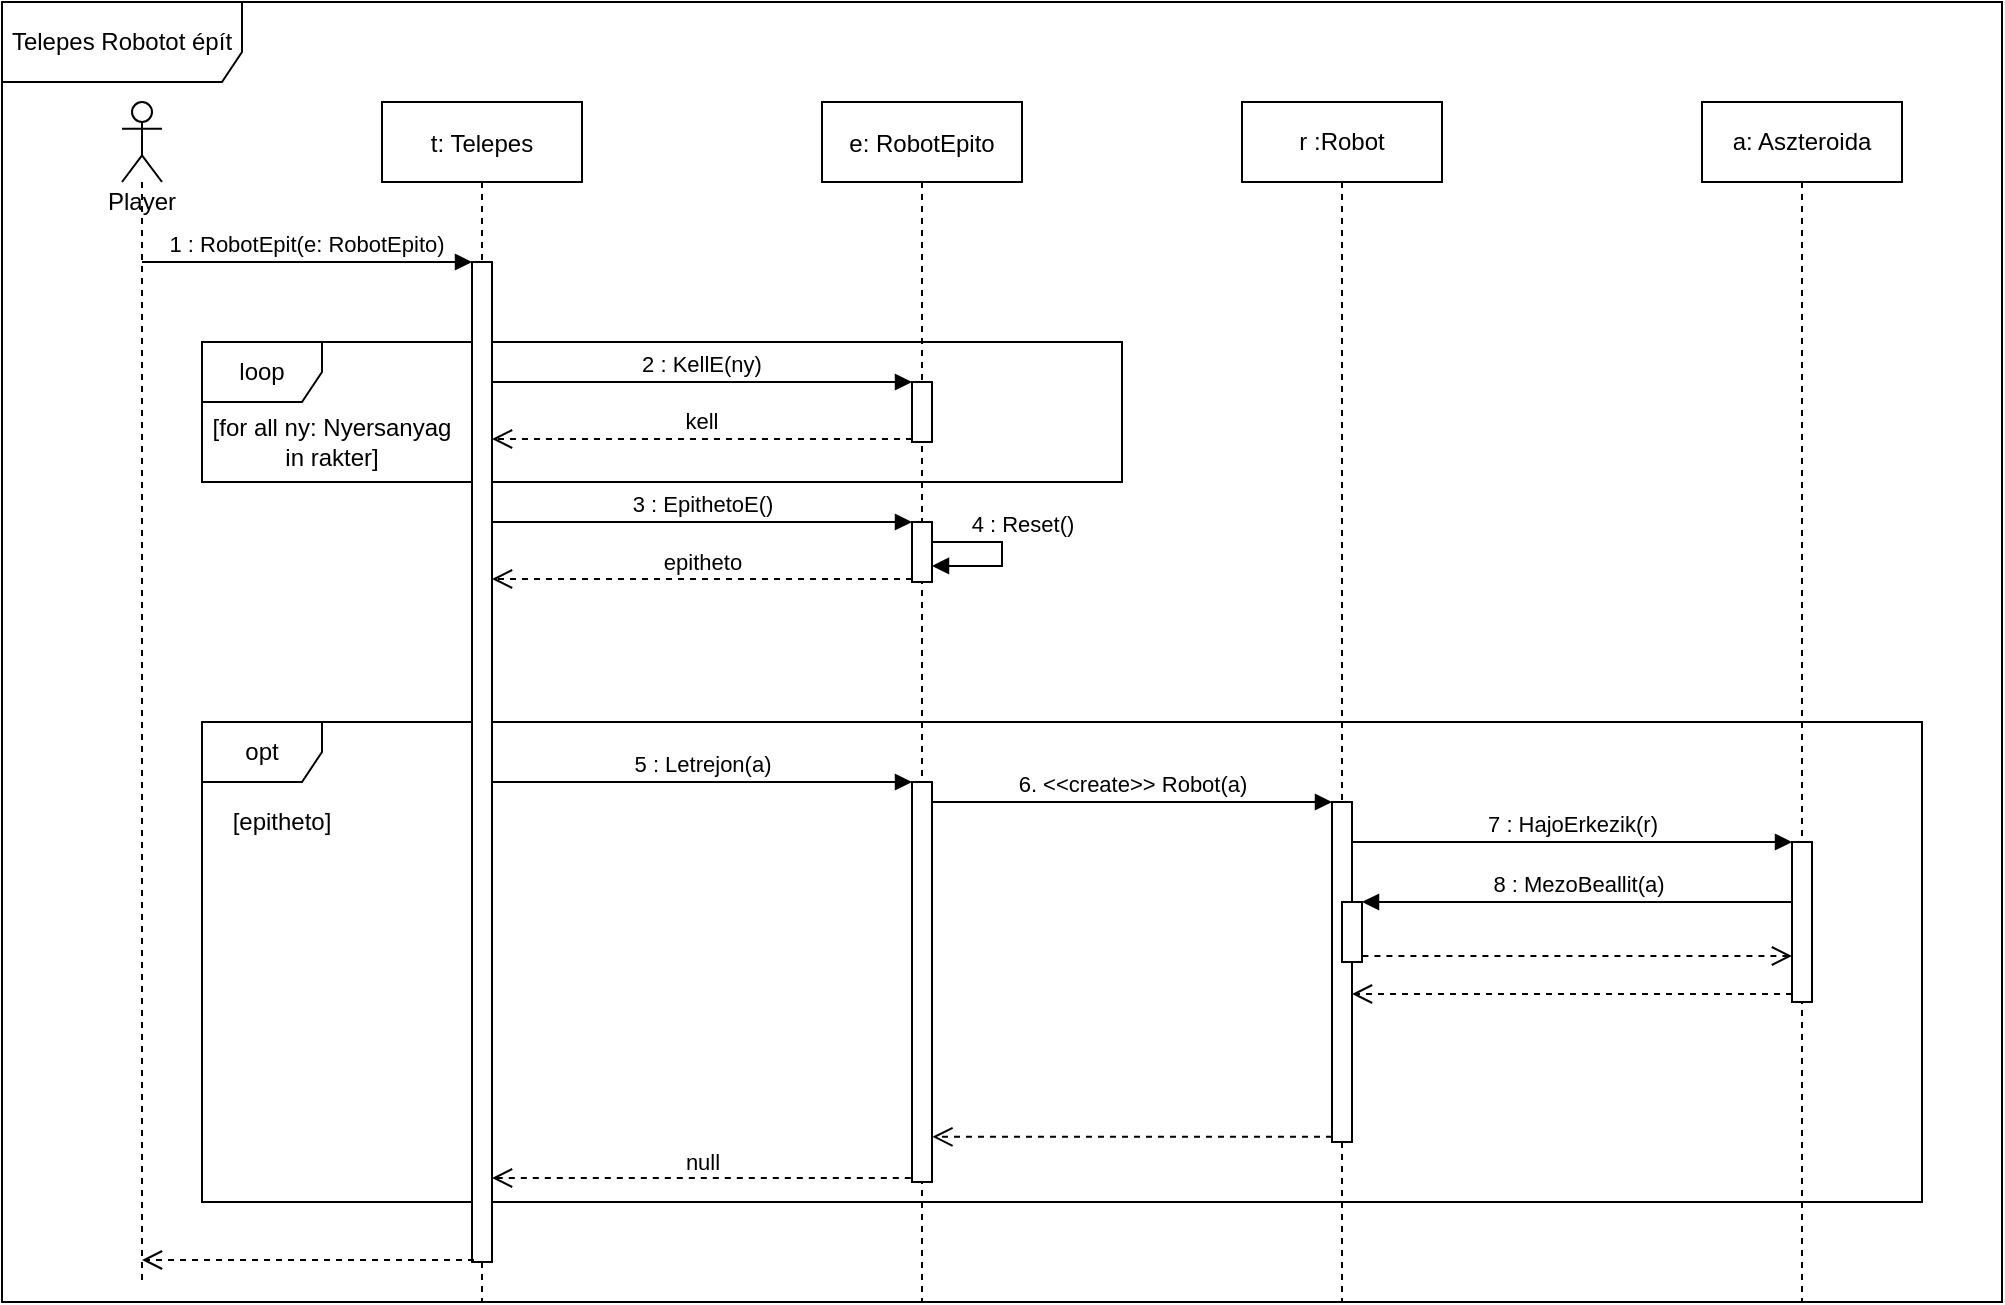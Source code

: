 <mxfile version="14.4.8" type="github">
  <diagram id="kgpKYQtTHZ0yAKxKKP6v" name="Page-1">
    <mxGraphModel dx="1632" dy="437" grid="1" gridSize="10" guides="1" tooltips="1" connect="1" arrows="1" fold="1" page="1" pageScale="1" pageWidth="850" pageHeight="1100" math="0" shadow="0">
      <root>
        <mxCell id="0" />
        <mxCell id="1" parent="0" />
        <mxCell id="cES03J9kAgxBLSj2fXpF-1" value="Telepes Robotot épít" style="shape=umlFrame;whiteSpace=wrap;html=1;width=120;height=40;" parent="1" vertex="1">
          <mxGeometry x="-70" y="30" width="1000" height="650" as="geometry" />
        </mxCell>
        <mxCell id="cES03J9kAgxBLSj2fXpF-2" value="opt" style="shape=umlFrame;whiteSpace=wrap;html=1;" parent="1" vertex="1">
          <mxGeometry x="30" y="390" width="860" height="240" as="geometry" />
        </mxCell>
        <mxCell id="cES03J9kAgxBLSj2fXpF-3" value="3 : EpithetoE()" style="html=1;verticalAlign=bottom;endArrow=block;entryX=0;entryY=0;" parent="1" source="cES03J9kAgxBLSj2fXpF-7" target="cES03J9kAgxBLSj2fXpF-9" edge="1">
          <mxGeometry relative="1" as="geometry">
            <mxPoint x="170" y="260" as="sourcePoint" />
          </mxGeometry>
        </mxCell>
        <mxCell id="cES03J9kAgxBLSj2fXpF-4" value="loop" style="shape=umlFrame;whiteSpace=wrap;html=1;" parent="1" vertex="1">
          <mxGeometry x="30" y="200" width="460" height="70" as="geometry" />
        </mxCell>
        <mxCell id="cES03J9kAgxBLSj2fXpF-5" value="t: Telepes" style="shape=umlLifeline;perimeter=lifelinePerimeter;container=1;collapsible=0;recursiveResize=0;rounded=0;shadow=0;strokeWidth=1;" parent="1" vertex="1">
          <mxGeometry x="120" y="80" width="100" height="600" as="geometry" />
        </mxCell>
        <mxCell id="cES03J9kAgxBLSj2fXpF-6" value="1 : RobotEpit(e: RobotEpito)" style="verticalAlign=bottom;startArrow=none;endArrow=block;startSize=8;shadow=0;strokeWidth=1;startFill=0;" parent="cES03J9kAgxBLSj2fXpF-5" source="cES03J9kAgxBLSj2fXpF-35" edge="1">
          <mxGeometry relative="1" as="geometry">
            <mxPoint x="-50" y="80" as="sourcePoint" />
            <mxPoint x="45" y="80" as="targetPoint" />
          </mxGeometry>
        </mxCell>
        <mxCell id="cES03J9kAgxBLSj2fXpF-7" value="" style="html=1;points=[];perimeter=orthogonalPerimeter;" parent="cES03J9kAgxBLSj2fXpF-5" vertex="1">
          <mxGeometry x="45" y="80" width="10" height="500" as="geometry" />
        </mxCell>
        <mxCell id="cES03J9kAgxBLSj2fXpF-8" value="e: RobotEpito" style="shape=umlLifeline;perimeter=lifelinePerimeter;container=1;collapsible=0;recursiveResize=0;rounded=0;shadow=0;strokeWidth=1;" parent="1" vertex="1">
          <mxGeometry x="340" y="80" width="100" height="600" as="geometry" />
        </mxCell>
        <mxCell id="cES03J9kAgxBLSj2fXpF-9" value="" style="html=1;points=[];perimeter=orthogonalPerimeter;" parent="cES03J9kAgxBLSj2fXpF-8" vertex="1">
          <mxGeometry x="45" y="210" width="10" height="30" as="geometry" />
        </mxCell>
        <mxCell id="cES03J9kAgxBLSj2fXpF-10" value="" style="points=[];perimeter=orthogonalPerimeter;rounded=0;shadow=0;strokeWidth=1;" parent="cES03J9kAgxBLSj2fXpF-8" vertex="1">
          <mxGeometry x="45" y="140" width="10" height="30" as="geometry" />
        </mxCell>
        <mxCell id="cES03J9kAgxBLSj2fXpF-11" value="" style="html=1;points=[];perimeter=orthogonalPerimeter;" parent="cES03J9kAgxBLSj2fXpF-8" vertex="1">
          <mxGeometry x="45" y="340" width="10" height="200" as="geometry" />
        </mxCell>
        <mxCell id="cES03J9kAgxBLSj2fXpF-12" value="4 : Reset()" style="html=1;verticalAlign=bottom;endArrow=block;entryX=1;entryY=0.733;entryDx=0;entryDy=0;entryPerimeter=0;rounded=0;" parent="cES03J9kAgxBLSj2fXpF-8" target="cES03J9kAgxBLSj2fXpF-9" edge="1">
          <mxGeometry x="-0.146" y="10" relative="1" as="geometry">
            <mxPoint x="55" y="220" as="sourcePoint" />
            <mxPoint x="150" y="220" as="targetPoint" />
            <Array as="points">
              <mxPoint x="90" y="220" />
              <mxPoint x="90" y="232" />
            </Array>
            <mxPoint as="offset" />
          </mxGeometry>
        </mxCell>
        <mxCell id="cES03J9kAgxBLSj2fXpF-13" value="kell" style="verticalAlign=bottom;endArrow=open;dashed=1;endSize=8;exitX=0;exitY=0.95;shadow=0;strokeWidth=1;" parent="1" source="cES03J9kAgxBLSj2fXpF-10" target="cES03J9kAgxBLSj2fXpF-7" edge="1">
          <mxGeometry relative="1" as="geometry">
            <mxPoint x="275" y="236" as="targetPoint" />
          </mxGeometry>
        </mxCell>
        <mxCell id="cES03J9kAgxBLSj2fXpF-14" value="2 : KellE(ny)" style="verticalAlign=bottom;endArrow=block;entryX=0;entryY=0;shadow=0;strokeWidth=1;" parent="1" source="cES03J9kAgxBLSj2fXpF-7" target="cES03J9kAgxBLSj2fXpF-10" edge="1">
          <mxGeometry relative="1" as="geometry">
            <mxPoint x="275" y="160" as="sourcePoint" />
            <Array as="points" />
          </mxGeometry>
        </mxCell>
        <mxCell id="cES03J9kAgxBLSj2fXpF-15" value="[for all ny: Nyersanyag in rakter]" style="text;html=1;strokeColor=none;fillColor=none;align=center;verticalAlign=middle;whiteSpace=wrap;rounded=0;" parent="1" vertex="1">
          <mxGeometry x="30" y="240" width="130" height="20" as="geometry" />
        </mxCell>
        <mxCell id="cES03J9kAgxBLSj2fXpF-16" value="[epitheto]" style="text;html=1;strokeColor=none;fillColor=none;align=center;verticalAlign=middle;whiteSpace=wrap;rounded=0;" parent="1" vertex="1">
          <mxGeometry x="50" y="430" width="40" height="20" as="geometry" />
        </mxCell>
        <mxCell id="cES03J9kAgxBLSj2fXpF-17" value="epitheto" style="html=1;verticalAlign=bottom;endArrow=open;dashed=1;endSize=8;exitX=0;exitY=0.95;" parent="1" source="cES03J9kAgxBLSj2fXpF-9" target="cES03J9kAgxBLSj2fXpF-7" edge="1">
          <mxGeometry relative="1" as="geometry">
            <mxPoint x="170" y="279" as="targetPoint" />
          </mxGeometry>
        </mxCell>
        <mxCell id="cES03J9kAgxBLSj2fXpF-22" value="a: Aszteroida" style="shape=umlLifeline;perimeter=lifelinePerimeter;whiteSpace=wrap;html=1;container=1;collapsible=0;recursiveResize=0;outlineConnect=0;" parent="1" vertex="1">
          <mxGeometry x="780" y="80" width="100" height="600" as="geometry" />
        </mxCell>
        <mxCell id="cES03J9kAgxBLSj2fXpF-23" value="" style="html=1;points=[];perimeter=orthogonalPerimeter;" parent="cES03J9kAgxBLSj2fXpF-22" vertex="1">
          <mxGeometry x="45" y="370" width="10" height="80" as="geometry" />
        </mxCell>
        <mxCell id="cES03J9kAgxBLSj2fXpF-24" value="7 : HajoErkezik(r)" style="html=1;verticalAlign=bottom;endArrow=block;entryX=0;entryY=0;" parent="1" source="cES03J9kAgxBLSj2fXpF-36" target="cES03J9kAgxBLSj2fXpF-23" edge="1">
          <mxGeometry relative="1" as="geometry">
            <mxPoint x="775" y="600" as="sourcePoint" />
          </mxGeometry>
        </mxCell>
        <mxCell id="cES03J9kAgxBLSj2fXpF-25" value="" style="html=1;verticalAlign=bottom;endArrow=open;dashed=1;endSize=8;exitX=0;exitY=0.95;" parent="1" source="cES03J9kAgxBLSj2fXpF-23" target="cES03J9kAgxBLSj2fXpF-36" edge="1">
          <mxGeometry relative="1" as="geometry">
            <mxPoint x="775" y="676" as="targetPoint" />
          </mxGeometry>
        </mxCell>
        <mxCell id="cES03J9kAgxBLSj2fXpF-26" value="8 : MezoBeallit(a)" style="html=1;verticalAlign=bottom;endArrow=block;" parent="1" source="cES03J9kAgxBLSj2fXpF-23" target="cES03J9kAgxBLSj2fXpF-33" edge="1">
          <mxGeometry relative="1" as="geometry">
            <mxPoint x="754.9" y="610" as="sourcePoint" />
            <mxPoint x="400" y="700" as="targetPoint" />
            <Array as="points">
              <mxPoint x="720" y="480" />
            </Array>
          </mxGeometry>
        </mxCell>
        <mxCell id="cES03J9kAgxBLSj2fXpF-27" value="" style="html=1;verticalAlign=bottom;endArrow=open;dashed=1;endSize=8;exitX=1.02;exitY=0.9;exitDx=0;exitDy=0;exitPerimeter=0;" parent="1" source="cES03J9kAgxBLSj2fXpF-33" target="cES03J9kAgxBLSj2fXpF-23" edge="1">
          <mxGeometry relative="1" as="geometry">
            <mxPoint x="754.9" y="686" as="targetPoint" />
            <mxPoint x="400" y="719" as="sourcePoint" />
          </mxGeometry>
        </mxCell>
        <mxCell id="cES03J9kAgxBLSj2fXpF-28" value="" style="html=1;verticalAlign=bottom;endArrow=open;dashed=1;endSize=8;exitX=0.1;exitY=0.998;exitDx=0;exitDy=0;exitPerimeter=0;" parent="1" source="cES03J9kAgxBLSj2fXpF-7" target="cES03J9kAgxBLSj2fXpF-35" edge="1">
          <mxGeometry relative="1" as="geometry">
            <mxPoint x="160" y="800" as="sourcePoint" />
            <mxPoint x="10" y="659" as="targetPoint" />
            <Array as="points" />
          </mxGeometry>
        </mxCell>
        <mxCell id="cES03J9kAgxBLSj2fXpF-29" value="5 : Letrejon(a)" style="html=1;verticalAlign=bottom;endArrow=block;entryX=0;entryY=0;" parent="1" source="cES03J9kAgxBLSj2fXpF-7" target="cES03J9kAgxBLSj2fXpF-11" edge="1">
          <mxGeometry relative="1" as="geometry">
            <mxPoint x="315" y="710" as="sourcePoint" />
            <Array as="points">
              <mxPoint x="250" y="420" />
            </Array>
          </mxGeometry>
        </mxCell>
        <mxCell id="cES03J9kAgxBLSj2fXpF-30" value="" style="html=1;verticalAlign=bottom;endArrow=open;dashed=1;endSize=8;exitX=-0.06;exitY=0.99;exitDx=0;exitDy=0;exitPerimeter=0;" parent="1" source="cES03J9kAgxBLSj2fXpF-11" target="cES03J9kAgxBLSj2fXpF-7" edge="1">
          <mxGeometry relative="1" as="geometry">
            <mxPoint x="315" y="786" as="targetPoint" />
            <Array as="points" />
          </mxGeometry>
        </mxCell>
        <mxCell id="cES03J9kAgxBLSj2fXpF-31" value="null" style="edgeLabel;html=1;align=center;verticalAlign=middle;resizable=0;points=[];" parent="cES03J9kAgxBLSj2fXpF-30" vertex="1" connectable="0">
          <mxGeometry x="0.217" y="1" relative="1" as="geometry">
            <mxPoint x="22.6" y="-9" as="offset" />
          </mxGeometry>
        </mxCell>
        <mxCell id="cES03J9kAgxBLSj2fXpF-32" value="r :Robot" style="shape=umlLifeline;perimeter=lifelinePerimeter;whiteSpace=wrap;html=1;container=1;collapsible=0;recursiveResize=0;outlineConnect=0;" parent="1" vertex="1">
          <mxGeometry x="550" y="80" width="100" height="600" as="geometry" />
        </mxCell>
        <mxCell id="cES03J9kAgxBLSj2fXpF-36" value="" style="html=1;points=[];perimeter=orthogonalPerimeter;" parent="cES03J9kAgxBLSj2fXpF-32" vertex="1">
          <mxGeometry x="45" y="350" width="10" height="170" as="geometry" />
        </mxCell>
        <mxCell id="cES03J9kAgxBLSj2fXpF-33" value="" style="html=1;points=[];perimeter=orthogonalPerimeter;" parent="cES03J9kAgxBLSj2fXpF-32" vertex="1">
          <mxGeometry x="50" y="400" width="10" height="30" as="geometry" />
        </mxCell>
        <mxCell id="cES03J9kAgxBLSj2fXpF-34" value="6. &amp;lt;&amp;lt;create&amp;gt;&amp;gt; Robot(a)" style="html=1;verticalAlign=bottom;endArrow=block;strokeColor=#000000;" parent="1" source="cES03J9kAgxBLSj2fXpF-11" target="cES03J9kAgxBLSj2fXpF-36" edge="1">
          <mxGeometry width="80" relative="1" as="geometry">
            <mxPoint x="550" y="490" as="sourcePoint" />
            <mxPoint x="630" y="490" as="targetPoint" />
            <Array as="points">
              <mxPoint x="540" y="430" />
            </Array>
          </mxGeometry>
        </mxCell>
        <mxCell id="cES03J9kAgxBLSj2fXpF-35" value="Player" style="shape=umlLifeline;participant=umlActor;perimeter=lifelinePerimeter;whiteSpace=wrap;html=1;container=1;collapsible=0;recursiveResize=0;verticalAlign=top;spacingTop=36;outlineConnect=0;" parent="1" vertex="1">
          <mxGeometry x="-10" y="80" width="20" height="590" as="geometry" />
        </mxCell>
        <mxCell id="cES03J9kAgxBLSj2fXpF-38" value="" style="html=1;verticalAlign=bottom;endArrow=open;dashed=1;endSize=8;entryX=1.02;entryY=0.887;entryDx=0;entryDy=0;entryPerimeter=0;" parent="1" source="cES03J9kAgxBLSj2fXpF-36" target="cES03J9kAgxBLSj2fXpF-11" edge="1">
          <mxGeometry relative="1" as="geometry">
            <mxPoint x="540" y="560" as="sourcePoint" />
            <mxPoint x="460" y="560" as="targetPoint" />
          </mxGeometry>
        </mxCell>
      </root>
    </mxGraphModel>
  </diagram>
</mxfile>
